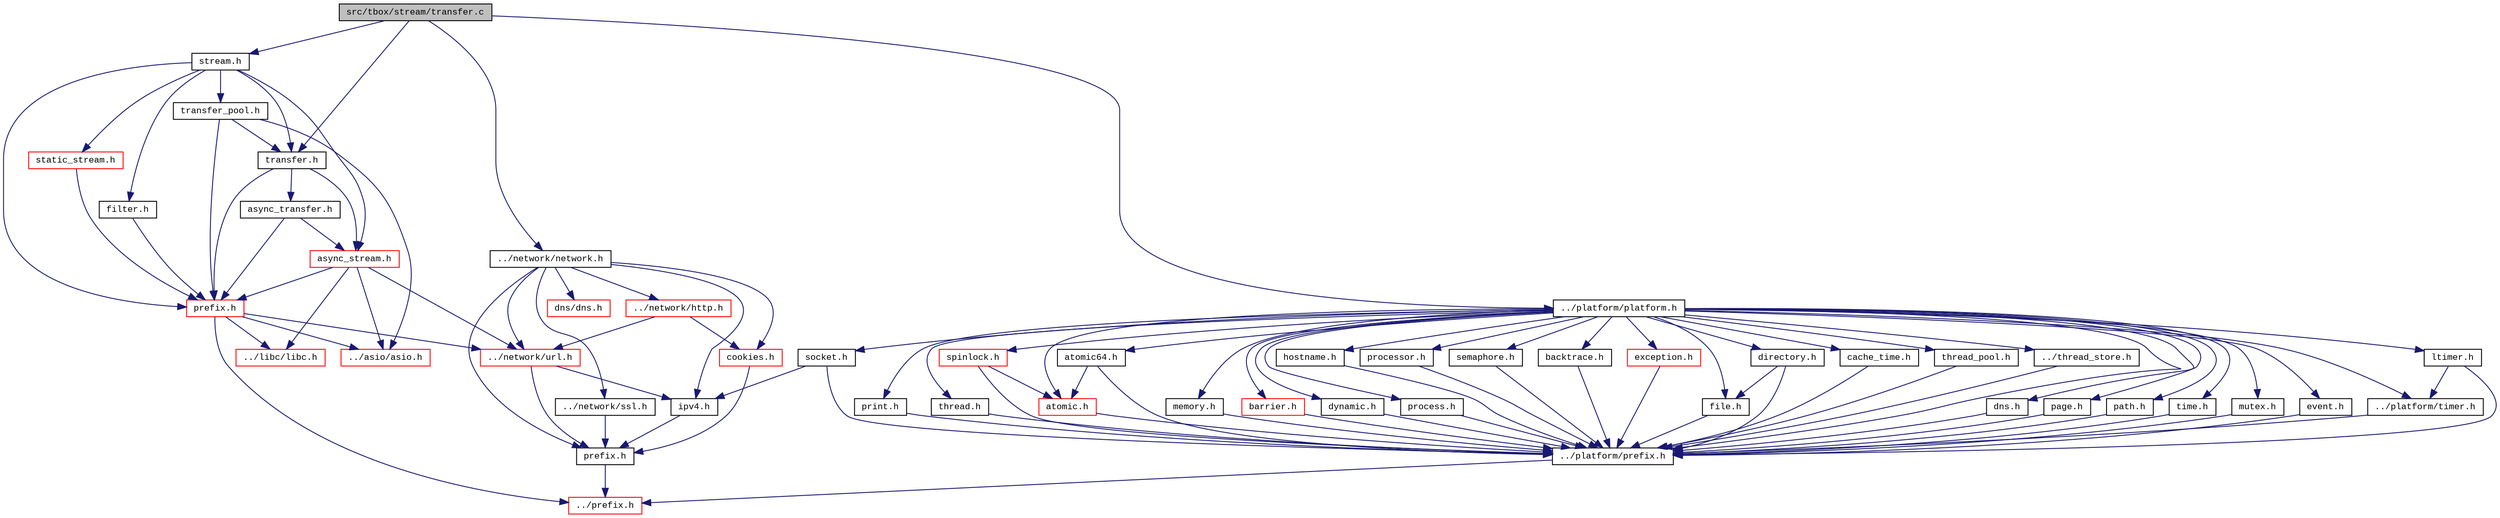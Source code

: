digraph "src/tbox/stream/transfer.c"
{
  edge [fontname="CourierNew",fontsize="10",labelfontname="CourierNew",labelfontsize="10"];
  node [fontname="CourierNew",fontsize="10",shape=record];
  Node1 [label="src/tbox/stream/transfer.c",height=0.2,width=0.4,color="black", fillcolor="grey75", style="filled" fontcolor="black"];
  Node1 -> Node2 [color="midnightblue",fontsize="10",style="solid",fontname="CourierNew"];
  Node2 [label="stream.h",height=0.2,width=0.4,color="black", fillcolor="white", style="filled",URL="$d8/d95/stream_8h.html"];
  Node2 -> Node3 [color="midnightblue",fontsize="10",style="solid",fontname="CourierNew"];
  Node3 [label="prefix.h",height=0.2,width=0.4,color="red", fillcolor="white", style="filled",URL="$d2/dd0/stream_2prefix_8h_source.html"];
  Node3 -> Node4 [color="midnightblue",fontsize="10",style="solid",fontname="CourierNew"];
  Node4 [label="../prefix.h",height=0.2,width=0.4,color="red", fillcolor="white", style="filled",URL="$df/d5c/prefix_8h_source.html"];
  Node3 -> Node5 [color="midnightblue",fontsize="10",style="solid",fontname="CourierNew"];
  Node5 [label="../libc/libc.h",height=0.2,width=0.4,color="red", fillcolor="white", style="filled",URL="$db/dc8/libc_8h.html"];
  Node3 -> Node6 [color="midnightblue",fontsize="10",style="solid",fontname="CourierNew"];
  Node6 [label="../network/url.h",height=0.2,width=0.4,color="red", fillcolor="white", style="filled",URL="$d9/d0e/network_2url_8h_source.html"];
  Node6 -> Node7 [color="midnightblue",fontsize="10",style="solid",fontname="CourierNew"];
  Node7 [label="prefix.h",height=0.2,width=0.4,color="black", fillcolor="white", style="filled",URL="$d2/df3/network_2prefix_8h_source.html"];
  Node7 -> Node4 [color="midnightblue",fontsize="10",style="solid",fontname="CourierNew"];
  Node6 -> Node8 [color="midnightblue",fontsize="10",style="solid",fontname="CourierNew"];
  Node8 [label="ipv4.h",height=0.2,width=0.4,color="black", fillcolor="white", style="filled",URL="$d7/d19/ipv4_8h.html"];
  Node8 -> Node7 [color="midnightblue",fontsize="10",style="solid",fontname="CourierNew"];
  Node3 -> Node9 [color="midnightblue",fontsize="10",style="solid",fontname="CourierNew"];
  Node9 [label="../asio/asio.h",height=0.2,width=0.4,color="red", fillcolor="white", style="filled",URL="$d4/d68/asio_8h.html"];
  Node2 -> Node10 [color="midnightblue",fontsize="10",style="solid",fontname="CourierNew"];
  Node10 [label="async_stream.h",height=0.2,width=0.4,color="red", fillcolor="white", style="filled",URL="$d0/d4d/async__stream_8h.html"];
  Node10 -> Node3 [color="midnightblue",fontsize="10",style="solid",fontname="CourierNew"];
  Node10 -> Node9 [color="midnightblue",fontsize="10",style="solid",fontname="CourierNew"];
  Node10 -> Node5 [color="midnightblue",fontsize="10",style="solid",fontname="CourierNew"];
  Node10 -> Node6 [color="midnightblue",fontsize="10",style="solid",fontname="CourierNew"];
  Node2 -> Node11 [color="midnightblue",fontsize="10",style="solid",fontname="CourierNew"];
  Node11 [label="static_stream.h",height=0.2,width=0.4,color="red", fillcolor="white", style="filled",URL="$d4/deb/static__stream_8h.html"];
  Node11 -> Node3 [color="midnightblue",fontsize="10",style="solid",fontname="CourierNew"];
  Node2 -> Node12 [color="midnightblue",fontsize="10",style="solid",fontname="CourierNew"];
  Node12 [label="transfer.h",height=0.2,width=0.4,color="black", fillcolor="white", style="filled",URL="$d3/dc8/transfer_8h.html"];
  Node12 -> Node3 [color="midnightblue",fontsize="10",style="solid",fontname="CourierNew"];
  Node12 -> Node10 [color="midnightblue",fontsize="10",style="solid",fontname="CourierNew"];
  Node12 -> Node13 [color="midnightblue",fontsize="10",style="solid",fontname="CourierNew"];
  Node13 [label="async_transfer.h",height=0.2,width=0.4,color="black", fillcolor="white", style="filled",URL="$dc/d6d/async__transfer_8h.html"];
  Node13 -> Node3 [color="midnightblue",fontsize="10",style="solid",fontname="CourierNew"];
  Node13 -> Node10 [color="midnightblue",fontsize="10",style="solid",fontname="CourierNew"];
  Node2 -> Node14 [color="midnightblue",fontsize="10",style="solid",fontname="CourierNew"];
  Node14 [label="transfer_pool.h",height=0.2,width=0.4,color="black", fillcolor="white", style="filled",URL="$d0/dc6/transfer__pool_8h.html"];
  Node14 -> Node3 [color="midnightblue",fontsize="10",style="solid",fontname="CourierNew"];
  Node14 -> Node12 [color="midnightblue",fontsize="10",style="solid",fontname="CourierNew"];
  Node14 -> Node9 [color="midnightblue",fontsize="10",style="solid",fontname="CourierNew"];
  Node2 -> Node15 [color="midnightblue",fontsize="10",style="solid",fontname="CourierNew"];
  Node15 [label="filter.h",height=0.2,width=0.4,color="black", fillcolor="white", style="filled",URL="$dd/de7/filter_8h.html"];
  Node15 -> Node3 [color="midnightblue",fontsize="10",style="solid",fontname="CourierNew"];
  Node1 -> Node12 [color="midnightblue",fontsize="10",style="solid",fontname="CourierNew"];
  Node1 -> Node16 [color="midnightblue",fontsize="10",style="solid",fontname="CourierNew"];
  Node16 [label="../network/network.h",height=0.2,width=0.4,color="black", fillcolor="white", style="filled",URL="$d9/d94/network_8h.html"];
  Node16 -> Node7 [color="midnightblue",fontsize="10",style="solid",fontname="CourierNew"];
  Node16 -> Node17 [color="midnightblue",fontsize="10",style="solid",fontname="CourierNew"];
  Node17 [label="../network/ssl.h",height=0.2,width=0.4,color="black", fillcolor="white", style="filled",URL="$d7/d29/network_2ssl_8h_source.html"];
  Node17 -> Node7 [color="midnightblue",fontsize="10",style="solid",fontname="CourierNew"];
  Node16 -> Node6 [color="midnightblue",fontsize="10",style="solid",fontname="CourierNew"];
  Node16 -> Node8 [color="midnightblue",fontsize="10",style="solid",fontname="CourierNew"];
  Node16 -> Node18 [color="midnightblue",fontsize="10",style="solid",fontname="CourierNew"];
  Node18 [label="../network/http.h",height=0.2,width=0.4,color="red", fillcolor="white", style="filled",URL="$d0/ded/network_2http_8h_source.html"];
  Node18 -> Node19 [color="midnightblue",fontsize="10",style="solid",fontname="CourierNew"];
  Node19 [label="cookies.h",height=0.2,width=0.4,color="red", fillcolor="white", style="filled",URL="$da/dea/cookies_8h.html"];
  Node19 -> Node7 [color="midnightblue",fontsize="10",style="solid",fontname="CourierNew"];
  Node18 -> Node6 [color="midnightblue",fontsize="10",style="solid",fontname="CourierNew"];
  Node16 -> Node19 [color="midnightblue",fontsize="10",style="solid",fontname="CourierNew"];
  Node16 -> Node20 [color="midnightblue",fontsize="10",style="solid",fontname="CourierNew"];
  Node20 [label="dns/dns.h",height=0.2,width=0.4,color="red", fillcolor="white", style="filled",URL="$d6/d59/network_2dns_2dns_8h_source.html"];
  Node1 -> Node21 [color="midnightblue",fontsize="10",style="solid",fontname="CourierNew"];
  Node21 [label="../platform/platform.h",height=0.2,width=0.4,color="black", fillcolor="white", style="filled",URL="$de/d03/platform_8h.html"];
  Node21 -> Node22 [color="midnightblue",fontsize="10",style="solid",fontname="CourierNew"];
  Node22 [label="../platform/prefix.h",height=0.2,width=0.4,color="black", fillcolor="white", style="filled",URL="$db/dfa/platform_2prefix_8h_source.html"];
  Node22 -> Node4 [color="midnightblue",fontsize="10",style="solid",fontname="CourierNew"];
  Node21 -> Node23 [color="midnightblue",fontsize="10",style="solid",fontname="CourierNew"];
  Node23 [label="dns.h",height=0.2,width=0.4,color="black", fillcolor="white", style="filled",URL="$d9/d31/platform_2dns_8h_source.html"];
  Node23 -> Node22 [color="midnightblue",fontsize="10",style="solid",fontname="CourierNew"];
  Node21 -> Node24 [color="midnightblue",fontsize="10",style="solid",fontname="CourierNew"];
  Node24 [label="page.h",height=0.2,width=0.4,color="black", fillcolor="white", style="filled",URL="$de/dad/page_8h.html"];
  Node24 -> Node22 [color="midnightblue",fontsize="10",style="solid",fontname="CourierNew"];
  Node21 -> Node25 [color="midnightblue",fontsize="10",style="solid",fontname="CourierNew"];
  Node25 [label="path.h",height=0.2,width=0.4,color="black", fillcolor="white", style="filled",URL="$d7/dd4/path_8h_source.html"];
  Node25 -> Node22 [color="midnightblue",fontsize="10",style="solid",fontname="CourierNew"];
  Node21 -> Node26 [color="midnightblue",fontsize="10",style="solid",fontname="CourierNew"];
  Node26 [label="file.h",height=0.2,width=0.4,color="black", fillcolor="white", style="filled",URL="$d2/d4d/file_8h.html"];
  Node26 -> Node22 [color="midnightblue",fontsize="10",style="solid",fontname="CourierNew"];
  Node21 -> Node27 [color="midnightblue",fontsize="10",style="solid",fontname="CourierNew"];
  Node27 [label="time.h",height=0.2,width=0.4,color="black", fillcolor="white", style="filled",URL="$db/d97/platform_2time_8h_source.html"];
  Node27 -> Node22 [color="midnightblue",fontsize="10",style="solid",fontname="CourierNew"];
  Node21 -> Node28 [color="midnightblue",fontsize="10",style="solid",fontname="CourierNew"];
  Node28 [label="mutex.h",height=0.2,width=0.4,color="black", fillcolor="white", style="filled",URL="$d0/df8/mutex_8h.html"];
  Node28 -> Node22 [color="midnightblue",fontsize="10",style="solid",fontname="CourierNew"];
  Node21 -> Node29 [color="midnightblue",fontsize="10",style="solid",fontname="CourierNew"];
  Node29 [label="event.h",height=0.2,width=0.4,color="black", fillcolor="white", style="filled",URL="$dd/d20/event_8h.html"];
  Node29 -> Node22 [color="midnightblue",fontsize="10",style="solid",fontname="CourierNew"];
  Node21 -> Node30 [color="midnightblue",fontsize="10",style="solid",fontname="CourierNew"];
  Node30 [label="../platform/timer.h",height=0.2,width=0.4,color="black", fillcolor="white", style="filled",URL="$d5/dd0/timer_8h.html"];
  Node30 -> Node22 [color="midnightblue",fontsize="10",style="solid",fontname="CourierNew"];
  Node21 -> Node31 [color="midnightblue",fontsize="10",style="solid",fontname="CourierNew"];
  Node31 [label="print.h",height=0.2,width=0.4,color="black", fillcolor="white", style="filled",URL="$d5/d77/print_8h.html"];
  Node31 -> Node22 [color="midnightblue",fontsize="10",style="solid",fontname="CourierNew"];
  Node21 -> Node32 [color="midnightblue",fontsize="10",style="solid",fontname="CourierNew"];
  Node32 [label="ltimer.h",height=0.2,width=0.4,color="black", fillcolor="white", style="filled",URL="$d5/d7d/ltimer_8h.html"];
  Node32 -> Node22 [color="midnightblue",fontsize="10",style="solid",fontname="CourierNew"];
  Node32 -> Node30 [color="midnightblue",fontsize="10",style="solid",fontname="CourierNew"];
  Node21 -> Node33 [color="midnightblue",fontsize="10",style="solid",fontname="CourierNew"];
  Node33 [label="socket.h",height=0.2,width=0.4,color="black", fillcolor="white", style="filled",URL="$da/ddd/socket_8h.html"];
  Node33 -> Node22 [color="midnightblue",fontsize="10",style="solid",fontname="CourierNew"];
  Node33 -> Node8 [color="midnightblue",fontsize="10",style="solid",fontname="CourierNew"];
  Node21 -> Node34 [color="midnightblue",fontsize="10",style="solid",fontname="CourierNew"];
  Node34 [label="thread.h",height=0.2,width=0.4,color="black", fillcolor="white", style="filled",URL="$db/dd5/thread_8h.html"];
  Node34 -> Node22 [color="midnightblue",fontsize="10",style="solid",fontname="CourierNew"];
  Node21 -> Node35 [color="midnightblue",fontsize="10",style="solid",fontname="CourierNew"];
  Node35 [label="atomic.h",height=0.2,width=0.4,color="red", fillcolor="white", style="filled",URL="$dd/d02/atomic_8h_source.html"];
  Node35 -> Node22 [color="midnightblue",fontsize="10",style="solid",fontname="CourierNew"];
  Node21 -> Node36 [color="midnightblue",fontsize="10",style="solid",fontname="CourierNew"];
  Node36 [label="memory.h",height=0.2,width=0.4,color="black", fillcolor="white", style="filled",URL="$d0/db0/platform_2memory_8h_source.html"];
  Node36 -> Node22 [color="midnightblue",fontsize="10",style="solid",fontname="CourierNew"];
  Node21 -> Node37 [color="midnightblue",fontsize="10",style="solid",fontname="CourierNew"];
  Node37 [label="barrier.h",height=0.2,width=0.4,color="red", fillcolor="white", style="filled",URL="$df/d9a/barrier_8h_source.html"];
  Node37 -> Node22 [color="midnightblue",fontsize="10",style="solid",fontname="CourierNew"];
  Node21 -> Node38 [color="midnightblue",fontsize="10",style="solid",fontname="CourierNew"];
  Node38 [label="dynamic.h",height=0.2,width=0.4,color="black", fillcolor="white", style="filled",URL="$df/dd3/dynamic_8h_source.html"];
  Node38 -> Node22 [color="midnightblue",fontsize="10",style="solid",fontname="CourierNew"];
  Node21 -> Node39 [color="midnightblue",fontsize="10",style="solid",fontname="CourierNew"];
  Node39 [label="process.h",height=0.2,width=0.4,color="black", fillcolor="white", style="filled",URL="$da/d42/process_8h.html"];
  Node39 -> Node22 [color="midnightblue",fontsize="10",style="solid",fontname="CourierNew"];
  Node21 -> Node40 [color="midnightblue",fontsize="10",style="solid",fontname="CourierNew"];
  Node40 [label="spinlock.h",height=0.2,width=0.4,color="red", fillcolor="white", style="filled",URL="$df/d63/spinlock_8h.html"];
  Node40 -> Node22 [color="midnightblue",fontsize="10",style="solid",fontname="CourierNew"];
  Node40 -> Node35 [color="midnightblue",fontsize="10",style="solid",fontname="CourierNew"];
  Node21 -> Node41 [color="midnightblue",fontsize="10",style="solid",fontname="CourierNew"];
  Node41 [label="atomic64.h",height=0.2,width=0.4,color="black", fillcolor="white", style="filled",URL="$df/dd4/atomic64_8h_source.html"];
  Node41 -> Node22 [color="midnightblue",fontsize="10",style="solid",fontname="CourierNew"];
  Node41 -> Node35 [color="midnightblue",fontsize="10",style="solid",fontname="CourierNew"];
  Node21 -> Node42 [color="midnightblue",fontsize="10",style="solid",fontname="CourierNew"];
  Node42 [label="hostname.h",height=0.2,width=0.4,color="black", fillcolor="white", style="filled",URL="$d4/de1/hostname_8h.html"];
  Node42 -> Node22 [color="midnightblue",fontsize="10",style="solid",fontname="CourierNew"];
  Node21 -> Node43 [color="midnightblue",fontsize="10",style="solid",fontname="CourierNew"];
  Node43 [label="processor.h",height=0.2,width=0.4,color="black", fillcolor="white", style="filled",URL="$d9/d99/processor_8h.html"];
  Node43 -> Node22 [color="midnightblue",fontsize="10",style="solid",fontname="CourierNew"];
  Node21 -> Node44 [color="midnightblue",fontsize="10",style="solid",fontname="CourierNew"];
  Node44 [label="semaphore.h",height=0.2,width=0.4,color="black", fillcolor="white", style="filled",URL="$d6/dc6/semaphore_8h.html"];
  Node44 -> Node22 [color="midnightblue",fontsize="10",style="solid",fontname="CourierNew"];
  Node21 -> Node45 [color="midnightblue",fontsize="10",style="solid",fontname="CourierNew"];
  Node45 [label="backtrace.h",height=0.2,width=0.4,color="black", fillcolor="white", style="filled",URL="$d3/dda/backtrace_8h.html"];
  Node45 -> Node22 [color="midnightblue",fontsize="10",style="solid",fontname="CourierNew"];
  Node21 -> Node46 [color="midnightblue",fontsize="10",style="solid",fontname="CourierNew"];
  Node46 [label="directory.h",height=0.2,width=0.4,color="black", fillcolor="white", style="filled",URL="$d9/d0f/directory_8h.html"];
  Node46 -> Node22 [color="midnightblue",fontsize="10",style="solid",fontname="CourierNew"];
  Node46 -> Node26 [color="midnightblue",fontsize="10",style="solid",fontname="CourierNew"];
  Node21 -> Node47 [color="midnightblue",fontsize="10",style="solid",fontname="CourierNew"];
  Node47 [label="exception.h",height=0.2,width=0.4,color="red", fillcolor="white", style="filled",URL="$dd/d2d/exception_8h_source.html"];
  Node47 -> Node22 [color="midnightblue",fontsize="10",style="solid",fontname="CourierNew"];
  Node21 -> Node48 [color="midnightblue",fontsize="10",style="solid",fontname="CourierNew"];
  Node48 [label="cache_time.h",height=0.2,width=0.4,color="black", fillcolor="white", style="filled",URL="$d4/d37/cache__time_8h.html"];
  Node48 -> Node22 [color="midnightblue",fontsize="10",style="solid",fontname="CourierNew"];
  Node21 -> Node49 [color="midnightblue",fontsize="10",style="solid",fontname="CourierNew"];
  Node49 [label="thread_pool.h",height=0.2,width=0.4,color="black", fillcolor="white", style="filled",URL="$d3/dec/thread__pool_8h.html"];
  Node49 -> Node22 [color="midnightblue",fontsize="10",style="solid",fontname="CourierNew"];
  Node21 -> Node50 [color="midnightblue",fontsize="10",style="solid",fontname="CourierNew"];
  Node50 [label="../thread_store.h",height=0.2,width=0.4,color="black", fillcolor="white", style="filled",URL="$d8/d4a/thread__store_8h.html"];
  Node50 -> Node22 [color="midnightblue",fontsize="10",style="solid",fontname="CourierNew"];
}
